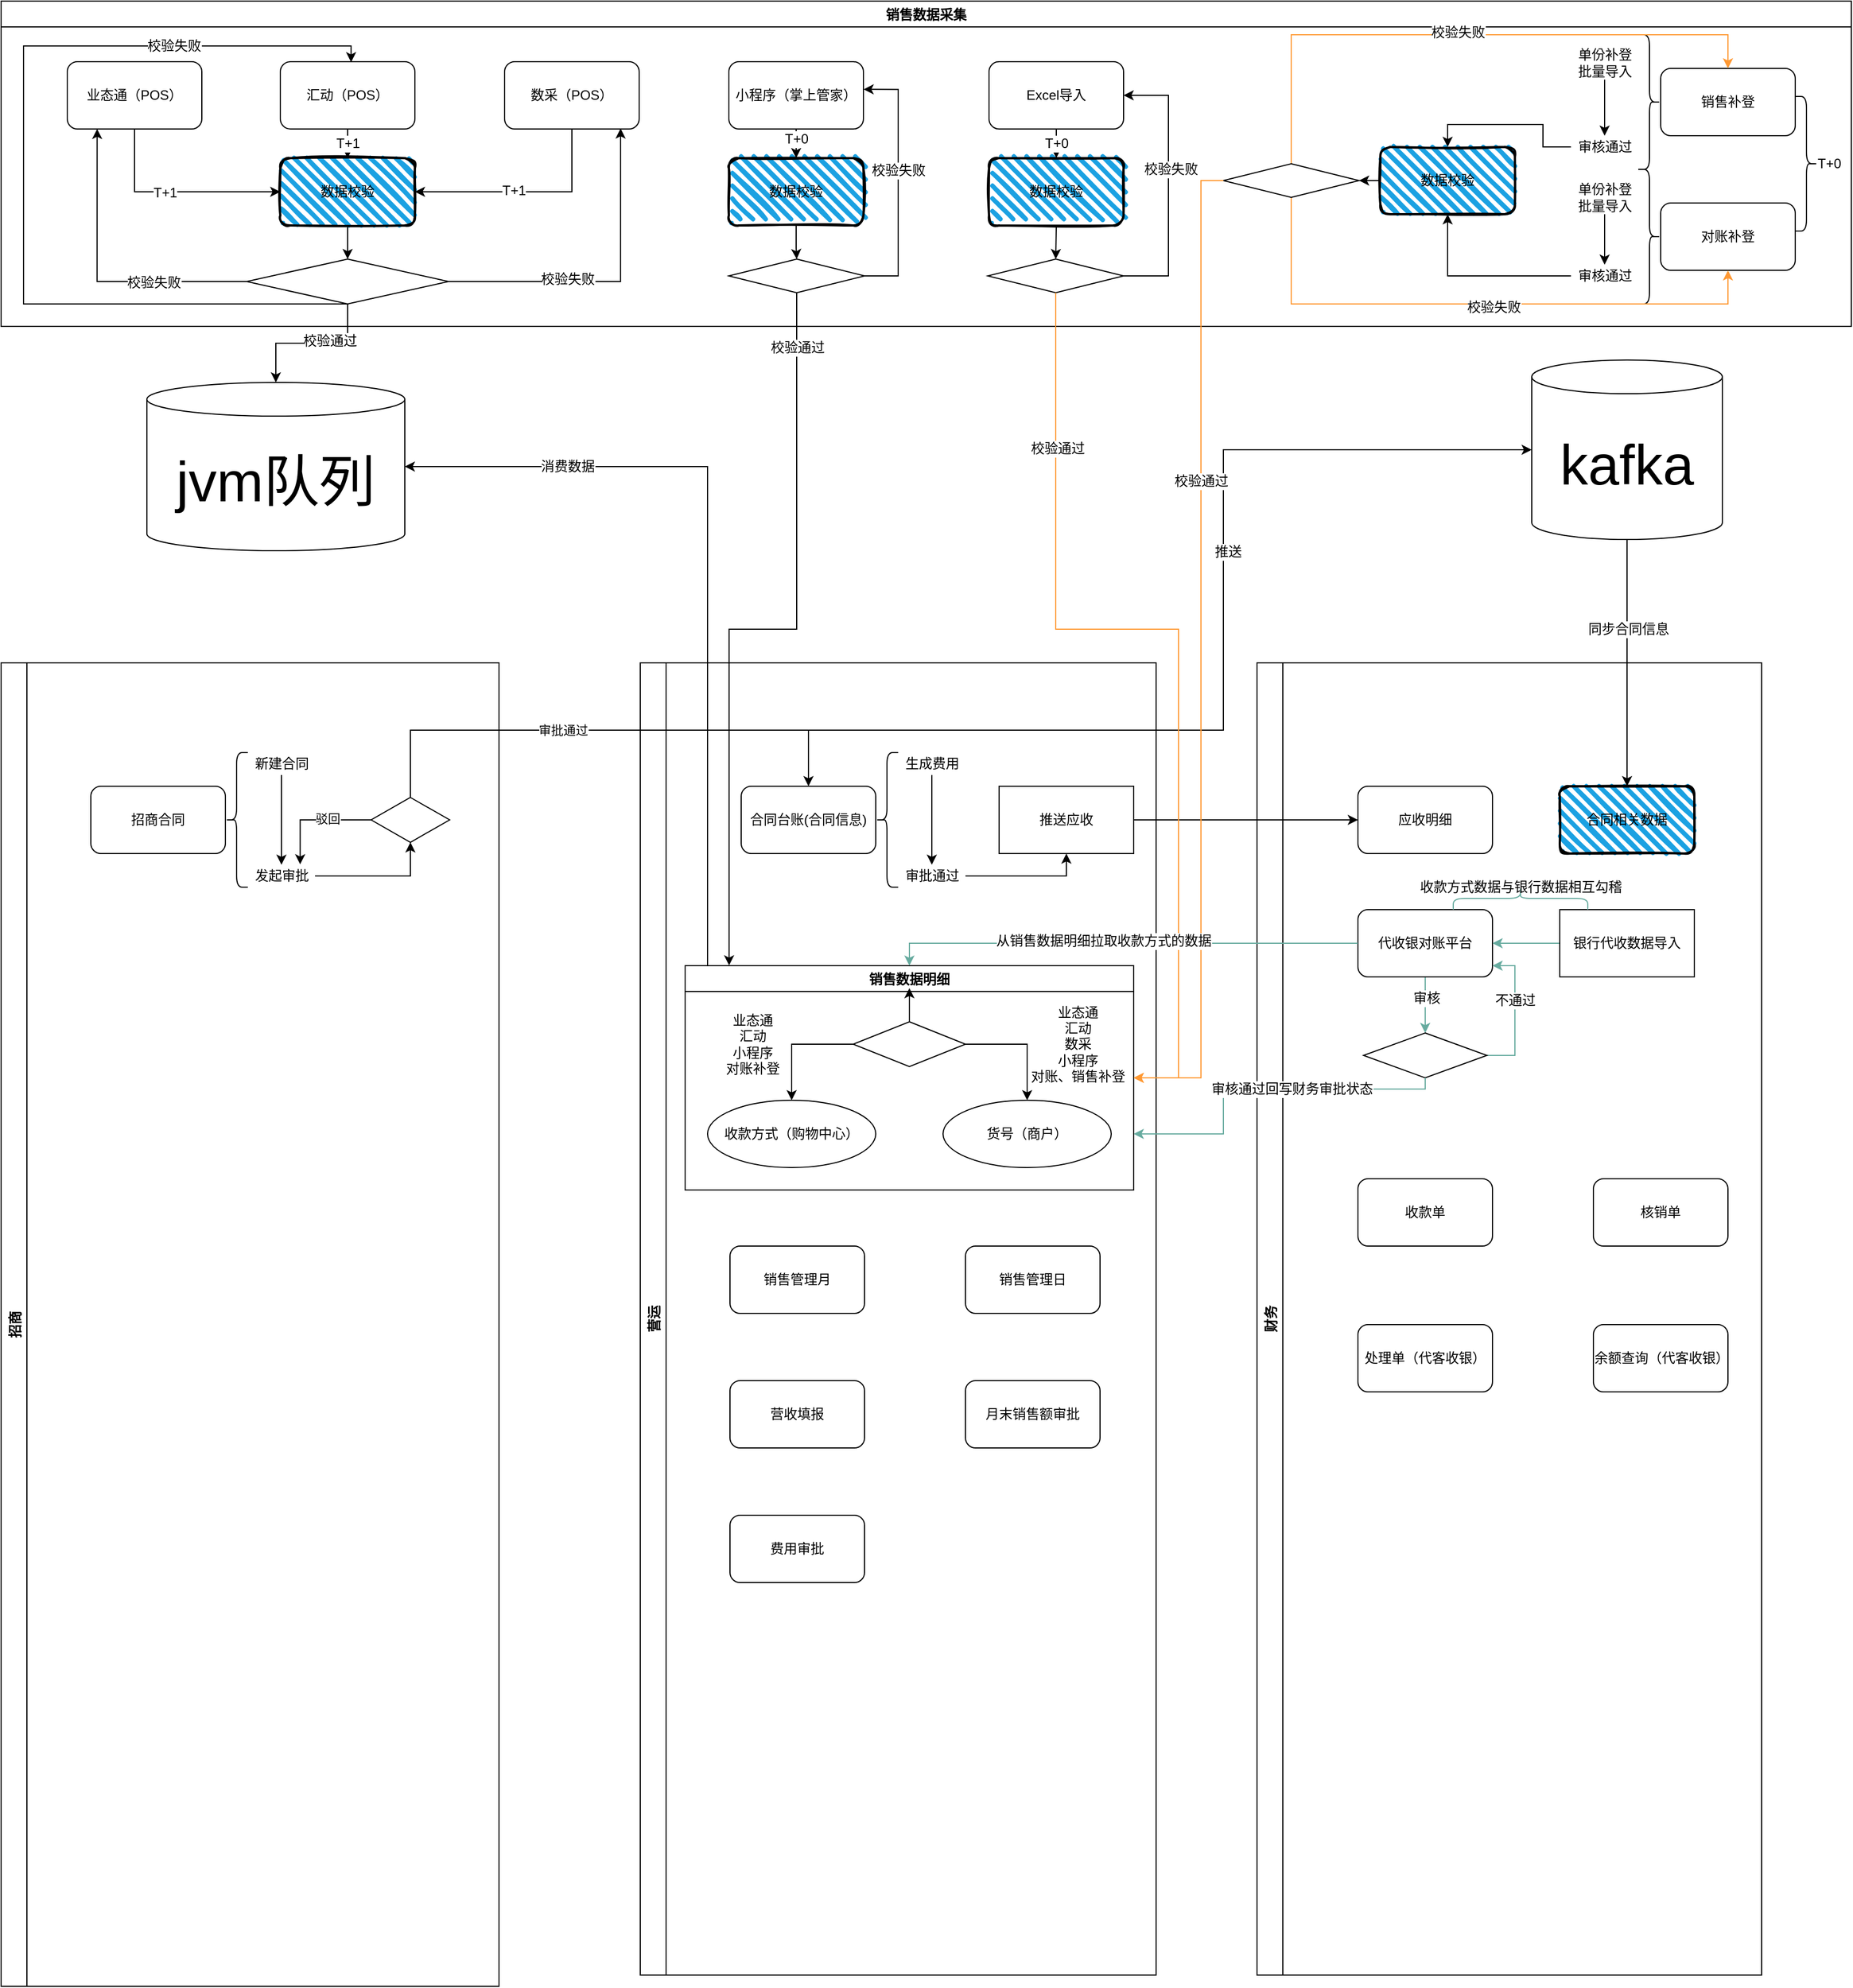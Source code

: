 <mxfile version="17.1.2" type="github">
  <diagram id="C5RBs43oDa-KdzZeNtuy" name="Page-1">
    <mxGraphModel dx="981" dy="2917" grid="1" gridSize="10" guides="1" tooltips="1" connect="1" arrows="1" fold="1" page="1" pageScale="1" pageWidth="827" pageHeight="1169" math="0" shadow="0">
      <root>
        <mxCell id="WIyWlLk6GJQsqaUBKTNV-0" />
        <mxCell id="WIyWlLk6GJQsqaUBKTNV-1" parent="WIyWlLk6GJQsqaUBKTNV-0" />
        <mxCell id="hI4Vrk3YfiVBAEvMPHJm-42" value="招商" style="swimlane;horizontal=0;" vertex="1" parent="WIyWlLk6GJQsqaUBKTNV-1">
          <mxGeometry y="-1170" width="444" height="1180" as="geometry">
            <mxRectangle x="100" y="320" width="30" height="50" as="alternateBounds" />
          </mxGeometry>
        </mxCell>
        <mxCell id="hI4Vrk3YfiVBAEvMPHJm-3" value="招商合同" style="rounded=1;whiteSpace=wrap;html=1;" vertex="1" parent="hI4Vrk3YfiVBAEvMPHJm-42">
          <mxGeometry x="80" y="110" width="120" height="60" as="geometry" />
        </mxCell>
        <mxCell id="hI4Vrk3YfiVBAEvMPHJm-11" value="新建合同" style="text;html=1;align=center;verticalAlign=middle;resizable=0;points=[];autosize=1;strokeColor=none;fillColor=none;" vertex="1" parent="hI4Vrk3YfiVBAEvMPHJm-42">
          <mxGeometry x="220" y="80" width="60" height="20" as="geometry" />
        </mxCell>
        <mxCell id="hI4Vrk3YfiVBAEvMPHJm-13" value="" style="edgeStyle=orthogonalEdgeStyle;rounded=0;orthogonalLoop=1;jettySize=auto;html=1;" edge="1" parent="hI4Vrk3YfiVBAEvMPHJm-42" source="hI4Vrk3YfiVBAEvMPHJm-11" target="hI4Vrk3YfiVBAEvMPHJm-12">
          <mxGeometry relative="1" as="geometry" />
        </mxCell>
        <mxCell id="hI4Vrk3YfiVBAEvMPHJm-10" value="" style="shape=curlyBracket;whiteSpace=wrap;html=1;rounded=1;" vertex="1" parent="hI4Vrk3YfiVBAEvMPHJm-42">
          <mxGeometry x="200" y="80" width="20" height="120" as="geometry" />
        </mxCell>
        <mxCell id="hI4Vrk3YfiVBAEvMPHJm-50" style="edgeStyle=orthogonalEdgeStyle;rounded=0;orthogonalLoop=1;jettySize=auto;html=1;entryX=0.5;entryY=1;entryDx=0;entryDy=0;" edge="1" parent="hI4Vrk3YfiVBAEvMPHJm-42" source="hI4Vrk3YfiVBAEvMPHJm-12" target="hI4Vrk3YfiVBAEvMPHJm-49">
          <mxGeometry relative="1" as="geometry" />
        </mxCell>
        <mxCell id="hI4Vrk3YfiVBAEvMPHJm-12" value="发起审批" style="text;html=1;align=center;verticalAlign=middle;resizable=0;points=[];autosize=1;strokeColor=none;fillColor=none;" vertex="1" parent="hI4Vrk3YfiVBAEvMPHJm-42">
          <mxGeometry x="220" y="180" width="60" height="20" as="geometry" />
        </mxCell>
        <mxCell id="hI4Vrk3YfiVBAEvMPHJm-54" style="edgeStyle=orthogonalEdgeStyle;rounded=0;orthogonalLoop=1;jettySize=auto;html=1;entryX=0.778;entryY=-0.017;entryDx=0;entryDy=0;entryPerimeter=0;" edge="1" parent="hI4Vrk3YfiVBAEvMPHJm-42" source="hI4Vrk3YfiVBAEvMPHJm-49" target="hI4Vrk3YfiVBAEvMPHJm-12">
          <mxGeometry relative="1" as="geometry" />
        </mxCell>
        <mxCell id="hI4Vrk3YfiVBAEvMPHJm-55" value="驳回" style="edgeLabel;html=1;align=center;verticalAlign=middle;resizable=0;points=[];" vertex="1" connectable="0" parent="hI4Vrk3YfiVBAEvMPHJm-54">
          <mxGeometry x="-0.238" y="-1" relative="1" as="geometry">
            <mxPoint as="offset" />
          </mxGeometry>
        </mxCell>
        <mxCell id="hI4Vrk3YfiVBAEvMPHJm-49" value="" style="rhombus;whiteSpace=wrap;html=1;" vertex="1" parent="hI4Vrk3YfiVBAEvMPHJm-42">
          <mxGeometry x="330" y="120" width="70" height="40" as="geometry" />
        </mxCell>
        <mxCell id="hI4Vrk3YfiVBAEvMPHJm-44" value="营运" style="swimlane;horizontal=0;startSize=23;" vertex="1" parent="WIyWlLk6GJQsqaUBKTNV-1">
          <mxGeometry x="570" y="-1170" width="460" height="1170" as="geometry">
            <mxRectangle x="100" y="320" width="30" height="50" as="alternateBounds" />
          </mxGeometry>
        </mxCell>
        <mxCell id="hI4Vrk3YfiVBAEvMPHJm-29" value="生成费用" style="text;html=1;align=center;verticalAlign=middle;resizable=0;points=[];autosize=1;strokeColor=none;fillColor=none;" vertex="1" parent="hI4Vrk3YfiVBAEvMPHJm-44">
          <mxGeometry x="230" y="80" width="60" height="20" as="geometry" />
        </mxCell>
        <mxCell id="hI4Vrk3YfiVBAEvMPHJm-30" value="审批通过" style="text;html=1;align=center;verticalAlign=middle;resizable=0;points=[];autosize=1;strokeColor=none;fillColor=none;" vertex="1" parent="hI4Vrk3YfiVBAEvMPHJm-44">
          <mxGeometry x="230" y="180" width="60" height="20" as="geometry" />
        </mxCell>
        <mxCell id="hI4Vrk3YfiVBAEvMPHJm-31" value="" style="edgeStyle=orthogonalEdgeStyle;rounded=0;orthogonalLoop=1;jettySize=auto;html=1;" edge="1" parent="hI4Vrk3YfiVBAEvMPHJm-44" source="hI4Vrk3YfiVBAEvMPHJm-29" target="hI4Vrk3YfiVBAEvMPHJm-30">
          <mxGeometry relative="1" as="geometry">
            <Array as="points">
              <mxPoint x="260" y="160" />
              <mxPoint x="260" y="160" />
            </Array>
          </mxGeometry>
        </mxCell>
        <mxCell id="hI4Vrk3YfiVBAEvMPHJm-58" value="" style="shape=curlyBracket;whiteSpace=wrap;html=1;rounded=1;" vertex="1" parent="hI4Vrk3YfiVBAEvMPHJm-44">
          <mxGeometry x="210" y="80" width="20" height="120" as="geometry" />
        </mxCell>
        <mxCell id="hI4Vrk3YfiVBAEvMPHJm-67" value="推送应收" style="whiteSpace=wrap;html=1;" vertex="1" parent="hI4Vrk3YfiVBAEvMPHJm-44">
          <mxGeometry x="320" y="110" width="120" height="60" as="geometry" />
        </mxCell>
        <mxCell id="hI4Vrk3YfiVBAEvMPHJm-68" value="" style="edgeStyle=orthogonalEdgeStyle;rounded=0;orthogonalLoop=1;jettySize=auto;html=1;" edge="1" parent="hI4Vrk3YfiVBAEvMPHJm-44" source="hI4Vrk3YfiVBAEvMPHJm-30" target="hI4Vrk3YfiVBAEvMPHJm-67">
          <mxGeometry relative="1" as="geometry" />
        </mxCell>
        <mxCell id="hI4Vrk3YfiVBAEvMPHJm-71" value="合同台账(合同信息)" style="rounded=1;whiteSpace=wrap;html=1;" vertex="1" parent="hI4Vrk3YfiVBAEvMPHJm-44">
          <mxGeometry x="90" y="110" width="120" height="60" as="geometry" />
        </mxCell>
        <mxCell id="hI4Vrk3YfiVBAEvMPHJm-78" value="" style="edgeStyle=segmentEdgeStyle;endArrow=classic;html=1;rounded=0;fontSize=50;" edge="1" parent="hI4Vrk3YfiVBAEvMPHJm-44" target="hI4Vrk3YfiVBAEvMPHJm-75">
          <mxGeometry width="50" height="50" relative="1" as="geometry">
            <mxPoint x="150" y="60" as="sourcePoint" />
            <mxPoint x="100" y="10" as="targetPoint" />
            <Array as="points">
              <mxPoint x="520" y="60" />
              <mxPoint x="520" y="-190" />
            </Array>
          </mxGeometry>
        </mxCell>
        <mxCell id="hI4Vrk3YfiVBAEvMPHJm-139" value="推送" style="edgeLabel;html=1;align=center;verticalAlign=middle;resizable=0;points=[];fontSize=12;" vertex="1" connectable="0" parent="hI4Vrk3YfiVBAEvMPHJm-78">
          <mxGeometry x="0.183" y="-4" relative="1" as="geometry">
            <mxPoint as="offset" />
          </mxGeometry>
        </mxCell>
        <mxCell id="hI4Vrk3YfiVBAEvMPHJm-140" value="销售数据明细" style="swimlane;fontSize=12;" vertex="1" parent="hI4Vrk3YfiVBAEvMPHJm-44">
          <mxGeometry x="40" y="270" width="400" height="200" as="geometry" />
        </mxCell>
        <mxCell id="hI4Vrk3YfiVBAEvMPHJm-142" value="收款方式（购物中心）" style="ellipse;whiteSpace=wrap;html=1;fontSize=12;" vertex="1" parent="hI4Vrk3YfiVBAEvMPHJm-140">
          <mxGeometry x="20" y="120" width="150" height="60" as="geometry" />
        </mxCell>
        <mxCell id="hI4Vrk3YfiVBAEvMPHJm-141" value="货号（商户）" style="ellipse;whiteSpace=wrap;html=1;fontSize=12;" vertex="1" parent="hI4Vrk3YfiVBAEvMPHJm-140">
          <mxGeometry x="230" y="120" width="150" height="60" as="geometry" />
        </mxCell>
        <mxCell id="hI4Vrk3YfiVBAEvMPHJm-146" style="edgeStyle=orthogonalEdgeStyle;rounded=0;orthogonalLoop=1;jettySize=auto;html=1;exitX=0;exitY=0.5;exitDx=0;exitDy=0;entryX=0.5;entryY=0;entryDx=0;entryDy=0;fontSize=12;" edge="1" parent="hI4Vrk3YfiVBAEvMPHJm-140" source="hI4Vrk3YfiVBAEvMPHJm-143" target="hI4Vrk3YfiVBAEvMPHJm-142">
          <mxGeometry relative="1" as="geometry">
            <Array as="points">
              <mxPoint x="95" y="70" />
            </Array>
          </mxGeometry>
        </mxCell>
        <mxCell id="hI4Vrk3YfiVBAEvMPHJm-147" value="业态通&lt;br&gt;汇动&lt;br&gt;小程序&lt;br&gt;对账补登" style="edgeLabel;html=1;align=center;verticalAlign=middle;resizable=0;points=[];fontSize=12;" vertex="1" connectable="0" parent="hI4Vrk3YfiVBAEvMPHJm-146">
          <mxGeometry x="-0.383" relative="1" as="geometry">
            <mxPoint x="-58" as="offset" />
          </mxGeometry>
        </mxCell>
        <mxCell id="hI4Vrk3YfiVBAEvMPHJm-148" style="edgeStyle=orthogonalEdgeStyle;rounded=0;orthogonalLoop=1;jettySize=auto;html=1;exitX=1;exitY=0.5;exitDx=0;exitDy=0;entryX=0.5;entryY=0;entryDx=0;entryDy=0;fontSize=12;" edge="1" parent="hI4Vrk3YfiVBAEvMPHJm-140" source="hI4Vrk3YfiVBAEvMPHJm-143" target="hI4Vrk3YfiVBAEvMPHJm-141">
          <mxGeometry relative="1" as="geometry" />
        </mxCell>
        <mxCell id="hI4Vrk3YfiVBAEvMPHJm-149" value="业态通&lt;br&gt;汇动&lt;br&gt;数采&lt;br&gt;小程序&lt;br&gt;对账、销售补登" style="edgeLabel;html=1;align=center;verticalAlign=middle;resizable=0;points=[];fontSize=12;" vertex="1" connectable="0" parent="hI4Vrk3YfiVBAEvMPHJm-148">
          <mxGeometry x="-0.2" y="1" relative="1" as="geometry">
            <mxPoint x="58" y="1" as="offset" />
          </mxGeometry>
        </mxCell>
        <mxCell id="hI4Vrk3YfiVBAEvMPHJm-143" value="" style="rhombus;whiteSpace=wrap;html=1;fontSize=12;" vertex="1" parent="hI4Vrk3YfiVBAEvMPHJm-140">
          <mxGeometry x="150" y="50" width="100" height="40" as="geometry" />
        </mxCell>
        <mxCell id="hI4Vrk3YfiVBAEvMPHJm-243" value="销售管理日" style="rounded=1;whiteSpace=wrap;html=1;fontSize=12;fontColor=#000000;" vertex="1" parent="hI4Vrk3YfiVBAEvMPHJm-44">
          <mxGeometry x="290" y="520" width="120" height="60" as="geometry" />
        </mxCell>
        <mxCell id="hI4Vrk3YfiVBAEvMPHJm-244" value="销售管理月" style="rounded=1;whiteSpace=wrap;html=1;fontSize=12;fontColor=#000000;" vertex="1" parent="hI4Vrk3YfiVBAEvMPHJm-44">
          <mxGeometry x="80" y="520" width="120" height="60" as="geometry" />
        </mxCell>
        <mxCell id="hI4Vrk3YfiVBAEvMPHJm-245" value="月末销售额审批" style="rounded=1;whiteSpace=wrap;html=1;fontSize=12;fontColor=#000000;" vertex="1" parent="hI4Vrk3YfiVBAEvMPHJm-44">
          <mxGeometry x="290" y="640" width="120" height="60" as="geometry" />
        </mxCell>
        <mxCell id="hI4Vrk3YfiVBAEvMPHJm-247" value="费用审批" style="rounded=1;whiteSpace=wrap;html=1;fontSize=12;fontColor=#000000;" vertex="1" parent="hI4Vrk3YfiVBAEvMPHJm-44">
          <mxGeometry x="80" y="760" width="120" height="60" as="geometry" />
        </mxCell>
        <mxCell id="hI4Vrk3YfiVBAEvMPHJm-248" value="营收填报" style="rounded=1;whiteSpace=wrap;html=1;fontSize=12;fontColor=#000000;" vertex="1" parent="hI4Vrk3YfiVBAEvMPHJm-44">
          <mxGeometry x="80" y="640" width="120" height="60" as="geometry" />
        </mxCell>
        <mxCell id="hI4Vrk3YfiVBAEvMPHJm-45" value="财务" style="swimlane;horizontal=0;startSize=23;" vertex="1" parent="WIyWlLk6GJQsqaUBKTNV-1">
          <mxGeometry x="1120" y="-1170" width="450" height="1170" as="geometry">
            <mxRectangle x="100" y="320" width="30" height="50" as="alternateBounds" />
          </mxGeometry>
        </mxCell>
        <mxCell id="hI4Vrk3YfiVBAEvMPHJm-32" value="应收明细" style="rounded=1;whiteSpace=wrap;html=1;" vertex="1" parent="hI4Vrk3YfiVBAEvMPHJm-45">
          <mxGeometry x="90" y="110" width="120" height="60" as="geometry" />
        </mxCell>
        <mxCell id="hI4Vrk3YfiVBAEvMPHJm-72" value="合同相关数据" style="rounded=1;whiteSpace=wrap;html=1;strokeWidth=2;fillWeight=4;hachureGap=8;hachureAngle=45;fillColor=#1ba1e2;sketch=1;" vertex="1" parent="hI4Vrk3YfiVBAEvMPHJm-45">
          <mxGeometry x="270" y="110" width="120" height="60" as="geometry" />
        </mxCell>
        <mxCell id="hI4Vrk3YfiVBAEvMPHJm-263" style="edgeStyle=orthogonalEdgeStyle;rounded=0;orthogonalLoop=1;jettySize=auto;html=1;entryX=0.5;entryY=0;entryDx=0;entryDy=0;labelBackgroundColor=#FFFF66;fontSize=12;fontColor=#000000;strokeColor=#67AB9F;" edge="1" parent="hI4Vrk3YfiVBAEvMPHJm-45" source="hI4Vrk3YfiVBAEvMPHJm-246" target="hI4Vrk3YfiVBAEvMPHJm-262">
          <mxGeometry relative="1" as="geometry" />
        </mxCell>
        <mxCell id="hI4Vrk3YfiVBAEvMPHJm-264" value="审核" style="edgeLabel;html=1;align=center;verticalAlign=middle;resizable=0;points=[];fontSize=12;fontColor=#000000;" vertex="1" connectable="0" parent="hI4Vrk3YfiVBAEvMPHJm-263">
          <mxGeometry x="-0.264" y="1" relative="1" as="geometry">
            <mxPoint as="offset" />
          </mxGeometry>
        </mxCell>
        <mxCell id="hI4Vrk3YfiVBAEvMPHJm-246" value="代收银对账平台" style="rounded=1;whiteSpace=wrap;html=1;fontSize=12;fontColor=#000000;" vertex="1" parent="hI4Vrk3YfiVBAEvMPHJm-45">
          <mxGeometry x="90" y="220" width="120" height="60" as="geometry" />
        </mxCell>
        <mxCell id="hI4Vrk3YfiVBAEvMPHJm-254" style="edgeStyle=orthogonalEdgeStyle;rounded=0;orthogonalLoop=1;jettySize=auto;html=1;entryX=1;entryY=0.5;entryDx=0;entryDy=0;labelBackgroundColor=#FFFF66;fontSize=12;fontColor=#000000;strokeColor=#67AB9F;" edge="1" parent="hI4Vrk3YfiVBAEvMPHJm-45" source="hI4Vrk3YfiVBAEvMPHJm-253" target="hI4Vrk3YfiVBAEvMPHJm-246">
          <mxGeometry relative="1" as="geometry" />
        </mxCell>
        <mxCell id="hI4Vrk3YfiVBAEvMPHJm-253" value="银行代收数据导入" style="rounded=0;whiteSpace=wrap;html=1;fontSize=12;fontColor=#000000;" vertex="1" parent="hI4Vrk3YfiVBAEvMPHJm-45">
          <mxGeometry x="270" y="220" width="120" height="60" as="geometry" />
        </mxCell>
        <mxCell id="hI4Vrk3YfiVBAEvMPHJm-258" value="" style="shape=curlyBracket;whiteSpace=wrap;html=1;rounded=1;flipH=1;fontSize=12;fontColor=#000000;rotation=-90;strokeColor=#67AB9F;" vertex="1" parent="hI4Vrk3YfiVBAEvMPHJm-45">
          <mxGeometry x="225" y="150" width="20" height="120" as="geometry" />
        </mxCell>
        <mxCell id="hI4Vrk3YfiVBAEvMPHJm-261" value="收款方式数据与银行数据相互勾稽" style="text;html=1;align=center;verticalAlign=middle;resizable=0;points=[];autosize=1;strokeColor=none;fillColor=none;fontSize=12;fontColor=#000000;" vertex="1" parent="hI4Vrk3YfiVBAEvMPHJm-45">
          <mxGeometry x="135" y="190" width="200" height="20" as="geometry" />
        </mxCell>
        <mxCell id="hI4Vrk3YfiVBAEvMPHJm-266" style="edgeStyle=orthogonalEdgeStyle;rounded=0;orthogonalLoop=1;jettySize=auto;html=1;entryX=1;entryY=0.833;entryDx=0;entryDy=0;entryPerimeter=0;labelBackgroundColor=#FFFF66;fontSize=12;fontColor=#000000;strokeColor=#67AB9F;" edge="1" parent="hI4Vrk3YfiVBAEvMPHJm-45" source="hI4Vrk3YfiVBAEvMPHJm-262" target="hI4Vrk3YfiVBAEvMPHJm-246">
          <mxGeometry relative="1" as="geometry">
            <Array as="points">
              <mxPoint x="230" y="350" />
              <mxPoint x="230" y="270" />
            </Array>
          </mxGeometry>
        </mxCell>
        <mxCell id="hI4Vrk3YfiVBAEvMPHJm-267" value="不通过" style="edgeLabel;html=1;align=center;verticalAlign=middle;resizable=0;points=[];fontSize=12;fontColor=#000000;" vertex="1" connectable="0" parent="hI4Vrk3YfiVBAEvMPHJm-266">
          <mxGeometry x="0.181" relative="1" as="geometry">
            <mxPoint as="offset" />
          </mxGeometry>
        </mxCell>
        <mxCell id="hI4Vrk3YfiVBAEvMPHJm-262" value="" style="rhombus;whiteSpace=wrap;html=1;fontSize=12;fontColor=#000000;strokeColor=#000000;" vertex="1" parent="hI4Vrk3YfiVBAEvMPHJm-45">
          <mxGeometry x="95" y="330" width="110" height="40" as="geometry" />
        </mxCell>
        <mxCell id="hI4Vrk3YfiVBAEvMPHJm-275" value="收款单" style="rounded=1;whiteSpace=wrap;html=1;fontSize=12;fontColor=#000000;strokeColor=#000000;" vertex="1" parent="hI4Vrk3YfiVBAEvMPHJm-45">
          <mxGeometry x="90" y="460" width="120" height="60" as="geometry" />
        </mxCell>
        <mxCell id="hI4Vrk3YfiVBAEvMPHJm-276" value="核销单" style="rounded=1;whiteSpace=wrap;html=1;fontSize=12;fontColor=#000000;strokeColor=#000000;" vertex="1" parent="hI4Vrk3YfiVBAEvMPHJm-45">
          <mxGeometry x="300" y="460" width="120" height="60" as="geometry" />
        </mxCell>
        <mxCell id="hI4Vrk3YfiVBAEvMPHJm-277" value="处理单（代客收银）" style="rounded=1;whiteSpace=wrap;html=1;fontSize=12;fontColor=#000000;strokeColor=#000000;" vertex="1" parent="hI4Vrk3YfiVBAEvMPHJm-45">
          <mxGeometry x="90" y="590" width="120" height="60" as="geometry" />
        </mxCell>
        <mxCell id="hI4Vrk3YfiVBAEvMPHJm-278" value="余额查询（代客收银）" style="rounded=1;whiteSpace=wrap;html=1;fontSize=12;fontColor=#000000;strokeColor=#000000;" vertex="1" parent="hI4Vrk3YfiVBAEvMPHJm-45">
          <mxGeometry x="300" y="590" width="120" height="60" as="geometry" />
        </mxCell>
        <mxCell id="hI4Vrk3YfiVBAEvMPHJm-51" style="edgeStyle=orthogonalEdgeStyle;rounded=0;orthogonalLoop=1;jettySize=auto;html=1;" edge="1" parent="WIyWlLk6GJQsqaUBKTNV-1" source="hI4Vrk3YfiVBAEvMPHJm-49">
          <mxGeometry relative="1" as="geometry">
            <mxPoint x="720" y="-1060" as="targetPoint" />
            <Array as="points">
              <mxPoint x="409" y="-1110" />
              <mxPoint x="720" y="-1110" />
              <mxPoint x="720" y="-1060" />
            </Array>
          </mxGeometry>
        </mxCell>
        <mxCell id="hI4Vrk3YfiVBAEvMPHJm-52" value="审批通过" style="edgeLabel;html=1;align=center;verticalAlign=middle;resizable=0;points=[];" vertex="1" connectable="0" parent="hI4Vrk3YfiVBAEvMPHJm-51">
          <mxGeometry x="-0.417" relative="1" as="geometry">
            <mxPoint x="60" as="offset" />
          </mxGeometry>
        </mxCell>
        <mxCell id="hI4Vrk3YfiVBAEvMPHJm-69" style="edgeStyle=orthogonalEdgeStyle;rounded=0;orthogonalLoop=1;jettySize=auto;html=1;entryX=0;entryY=0.5;entryDx=0;entryDy=0;" edge="1" parent="WIyWlLk6GJQsqaUBKTNV-1" source="hI4Vrk3YfiVBAEvMPHJm-67" target="hI4Vrk3YfiVBAEvMPHJm-32">
          <mxGeometry relative="1" as="geometry" />
        </mxCell>
        <mxCell id="hI4Vrk3YfiVBAEvMPHJm-79" style="edgeStyle=orthogonalEdgeStyle;rounded=0;orthogonalLoop=1;jettySize=auto;html=1;fontSize=50;" edge="1" parent="WIyWlLk6GJQsqaUBKTNV-1" source="hI4Vrk3YfiVBAEvMPHJm-75" target="hI4Vrk3YfiVBAEvMPHJm-72">
          <mxGeometry relative="1" as="geometry" />
        </mxCell>
        <mxCell id="hI4Vrk3YfiVBAEvMPHJm-80" value="同步合同信息" style="edgeLabel;html=1;align=center;verticalAlign=middle;resizable=0;points=[];fontSize=12;" vertex="1" connectable="0" parent="hI4Vrk3YfiVBAEvMPHJm-79">
          <mxGeometry x="-0.275" y="2" relative="1" as="geometry">
            <mxPoint x="-1" as="offset" />
          </mxGeometry>
        </mxCell>
        <mxCell id="hI4Vrk3YfiVBAEvMPHJm-75" value="kafka" style="shape=cylinder3;whiteSpace=wrap;html=1;boundedLbl=1;backgroundOutline=1;size=15;fontSize=50;" vertex="1" parent="WIyWlLk6GJQsqaUBKTNV-1">
          <mxGeometry x="1365" y="-1440" width="170" height="160" as="geometry" />
        </mxCell>
        <mxCell id="hI4Vrk3YfiVBAEvMPHJm-81" value="销售数据采集" style="swimlane;fontSize=12;" vertex="1" parent="WIyWlLk6GJQsqaUBKTNV-1">
          <mxGeometry y="-1760" width="1650" height="290" as="geometry" />
        </mxCell>
        <mxCell id="hI4Vrk3YfiVBAEvMPHJm-91" style="edgeStyle=orthogonalEdgeStyle;rounded=0;orthogonalLoop=1;jettySize=auto;html=1;fontSize=12;entryX=0;entryY=0.5;entryDx=0;entryDy=0;" edge="1" parent="hI4Vrk3YfiVBAEvMPHJm-81" source="hI4Vrk3YfiVBAEvMPHJm-85" target="hI4Vrk3YfiVBAEvMPHJm-101">
          <mxGeometry relative="1" as="geometry">
            <mxPoint x="230" y="176" as="targetPoint" />
            <Array as="points">
              <mxPoint x="119" y="170" />
            </Array>
          </mxGeometry>
        </mxCell>
        <mxCell id="hI4Vrk3YfiVBAEvMPHJm-123" value="T+1" style="edgeLabel;html=1;align=center;verticalAlign=middle;resizable=0;points=[];fontSize=12;" vertex="1" connectable="0" parent="hI4Vrk3YfiVBAEvMPHJm-91">
          <mxGeometry x="-0.109" y="-1" relative="1" as="geometry">
            <mxPoint as="offset" />
          </mxGeometry>
        </mxCell>
        <mxCell id="hI4Vrk3YfiVBAEvMPHJm-85" value="业态通（POS）" style="rounded=1;whiteSpace=wrap;html=1;fontSize=12;" vertex="1" parent="hI4Vrk3YfiVBAEvMPHJm-81">
          <mxGeometry x="59" y="54" width="120" height="60" as="geometry" />
        </mxCell>
        <mxCell id="hI4Vrk3YfiVBAEvMPHJm-92" value="T+1" style="edgeStyle=orthogonalEdgeStyle;rounded=0;orthogonalLoop=1;jettySize=auto;html=1;entryX=0.5;entryY=0;entryDx=0;entryDy=0;fontSize=12;" edge="1" parent="hI4Vrk3YfiVBAEvMPHJm-81" source="hI4Vrk3YfiVBAEvMPHJm-86" target="hI4Vrk3YfiVBAEvMPHJm-101">
          <mxGeometry relative="1" as="geometry">
            <mxPoint x="309" y="160" as="targetPoint" />
          </mxGeometry>
        </mxCell>
        <mxCell id="hI4Vrk3YfiVBAEvMPHJm-86" value="汇动（POS）" style="rounded=1;whiteSpace=wrap;html=1;fontSize=12;" vertex="1" parent="hI4Vrk3YfiVBAEvMPHJm-81">
          <mxGeometry x="249" y="54" width="120" height="60" as="geometry" />
        </mxCell>
        <mxCell id="hI4Vrk3YfiVBAEvMPHJm-93" style="edgeStyle=orthogonalEdgeStyle;rounded=0;orthogonalLoop=1;jettySize=auto;html=1;fontSize=12;entryX=1;entryY=0.5;entryDx=0;entryDy=0;" edge="1" parent="hI4Vrk3YfiVBAEvMPHJm-81" source="hI4Vrk3YfiVBAEvMPHJm-87" target="hI4Vrk3YfiVBAEvMPHJm-101">
          <mxGeometry relative="1" as="geometry">
            <mxPoint x="400" y="176" as="targetPoint" />
            <Array as="points">
              <mxPoint x="509" y="170" />
            </Array>
          </mxGeometry>
        </mxCell>
        <mxCell id="hI4Vrk3YfiVBAEvMPHJm-124" value="T+1" style="edgeLabel;html=1;align=center;verticalAlign=middle;resizable=0;points=[];fontSize=12;" vertex="1" connectable="0" parent="hI4Vrk3YfiVBAEvMPHJm-93">
          <mxGeometry x="0.1" y="-1" relative="1" as="geometry">
            <mxPoint as="offset" />
          </mxGeometry>
        </mxCell>
        <mxCell id="hI4Vrk3YfiVBAEvMPHJm-87" value="数采（POS）" style="rounded=1;whiteSpace=wrap;html=1;fontSize=12;" vertex="1" parent="hI4Vrk3YfiVBAEvMPHJm-81">
          <mxGeometry x="449" y="54" width="120" height="60" as="geometry" />
        </mxCell>
        <mxCell id="hI4Vrk3YfiVBAEvMPHJm-126" style="edgeStyle=orthogonalEdgeStyle;rounded=0;orthogonalLoop=1;jettySize=auto;html=1;entryX=0.5;entryY=0;entryDx=0;entryDy=0;fontSize=12;" edge="1" parent="hI4Vrk3YfiVBAEvMPHJm-81" source="hI4Vrk3YfiVBAEvMPHJm-88" target="hI4Vrk3YfiVBAEvMPHJm-125">
          <mxGeometry relative="1" as="geometry" />
        </mxCell>
        <mxCell id="hI4Vrk3YfiVBAEvMPHJm-129" value="T+0" style="edgeLabel;html=1;align=center;verticalAlign=middle;resizable=0;points=[];fontSize=12;" vertex="1" connectable="0" parent="hI4Vrk3YfiVBAEvMPHJm-126">
          <mxGeometry x="0.359" relative="1" as="geometry">
            <mxPoint as="offset" />
          </mxGeometry>
        </mxCell>
        <mxCell id="hI4Vrk3YfiVBAEvMPHJm-88" value="小程序（掌上管家）" style="rounded=1;whiteSpace=wrap;html=1;fontSize=12;" vertex="1" parent="hI4Vrk3YfiVBAEvMPHJm-81">
          <mxGeometry x="649" y="54" width="120" height="60" as="geometry" />
        </mxCell>
        <mxCell id="hI4Vrk3YfiVBAEvMPHJm-103" value="" style="edgeStyle=orthogonalEdgeStyle;rounded=0;orthogonalLoop=1;jettySize=auto;html=1;fontSize=12;" edge="1" parent="hI4Vrk3YfiVBAEvMPHJm-81" source="hI4Vrk3YfiVBAEvMPHJm-101" target="hI4Vrk3YfiVBAEvMPHJm-102">
          <mxGeometry relative="1" as="geometry" />
        </mxCell>
        <mxCell id="hI4Vrk3YfiVBAEvMPHJm-101" value="数据校验" style="rounded=1;whiteSpace=wrap;html=1;strokeWidth=2;fillWeight=4;hachureGap=8;hachureAngle=45;fillColor=#1ba1e2;sketch=1;fontSize=12;" vertex="1" parent="hI4Vrk3YfiVBAEvMPHJm-81">
          <mxGeometry x="249" y="140" width="120" height="60" as="geometry" />
        </mxCell>
        <mxCell id="hI4Vrk3YfiVBAEvMPHJm-109" style="edgeStyle=orthogonalEdgeStyle;rounded=0;orthogonalLoop=1;jettySize=auto;html=1;exitX=0;exitY=0.5;exitDx=0;exitDy=0;entryX=0.222;entryY=0.999;entryDx=0;entryDy=0;entryPerimeter=0;fontSize=50;" edge="1" parent="hI4Vrk3YfiVBAEvMPHJm-81" source="hI4Vrk3YfiVBAEvMPHJm-102" target="hI4Vrk3YfiVBAEvMPHJm-85">
          <mxGeometry relative="1" as="geometry" />
        </mxCell>
        <mxCell id="hI4Vrk3YfiVBAEvMPHJm-110" value="校验失败" style="edgeLabel;html=1;align=center;verticalAlign=middle;resizable=0;points=[];fontSize=12;" vertex="1" connectable="0" parent="hI4Vrk3YfiVBAEvMPHJm-109">
          <mxGeometry x="-0.379" y="1" relative="1" as="geometry">
            <mxPoint as="offset" />
          </mxGeometry>
        </mxCell>
        <mxCell id="hI4Vrk3YfiVBAEvMPHJm-111" style="edgeStyle=orthogonalEdgeStyle;rounded=0;orthogonalLoop=1;jettySize=auto;html=1;exitX=1;exitY=0.5;exitDx=0;exitDy=0;entryX=0.862;entryY=0.992;entryDx=0;entryDy=0;entryPerimeter=0;fontSize=12;" edge="1" parent="hI4Vrk3YfiVBAEvMPHJm-81" source="hI4Vrk3YfiVBAEvMPHJm-102" target="hI4Vrk3YfiVBAEvMPHJm-87">
          <mxGeometry relative="1" as="geometry" />
        </mxCell>
        <mxCell id="hI4Vrk3YfiVBAEvMPHJm-112" value="校验失败" style="edgeLabel;html=1;align=center;verticalAlign=middle;resizable=0;points=[];fontSize=12;" vertex="1" connectable="0" parent="hI4Vrk3YfiVBAEvMPHJm-111">
          <mxGeometry x="-0.267" y="2" relative="1" as="geometry">
            <mxPoint as="offset" />
          </mxGeometry>
        </mxCell>
        <mxCell id="hI4Vrk3YfiVBAEvMPHJm-102" value="" style="rhombus;whiteSpace=wrap;html=1;fontSize=12;" vertex="1" parent="hI4Vrk3YfiVBAEvMPHJm-81">
          <mxGeometry x="219" y="230" width="180" height="40" as="geometry" />
        </mxCell>
        <mxCell id="hI4Vrk3YfiVBAEvMPHJm-115" style="edgeStyle=orthogonalEdgeStyle;rounded=0;orthogonalLoop=1;jettySize=auto;html=1;fontSize=12;entryX=0.526;entryY=0.009;entryDx=0;entryDy=0;entryPerimeter=0;" edge="1" parent="hI4Vrk3YfiVBAEvMPHJm-81" target="hI4Vrk3YfiVBAEvMPHJm-86">
          <mxGeometry relative="1" as="geometry">
            <mxPoint x="320" y="40" as="targetPoint" />
            <mxPoint x="310" y="270" as="sourcePoint" />
            <Array as="points">
              <mxPoint x="303" y="270" />
              <mxPoint x="20" y="270" />
              <mxPoint x="20" y="40" />
              <mxPoint x="312" y="40" />
            </Array>
          </mxGeometry>
        </mxCell>
        <mxCell id="hI4Vrk3YfiVBAEvMPHJm-117" value="校验失败" style="edgeLabel;html=1;align=center;verticalAlign=middle;resizable=0;points=[];fontSize=12;" vertex="1" connectable="0" parent="hI4Vrk3YfiVBAEvMPHJm-115">
          <mxGeometry x="0.582" relative="1" as="geometry">
            <mxPoint as="offset" />
          </mxGeometry>
        </mxCell>
        <mxCell id="hI4Vrk3YfiVBAEvMPHJm-132" style="edgeStyle=orthogonalEdgeStyle;rounded=0;orthogonalLoop=1;jettySize=auto;html=1;entryX=0.5;entryY=0;entryDx=0;entryDy=0;fontSize=12;" edge="1" parent="hI4Vrk3YfiVBAEvMPHJm-81" source="hI4Vrk3YfiVBAEvMPHJm-125" target="hI4Vrk3YfiVBAEvMPHJm-130">
          <mxGeometry relative="1" as="geometry" />
        </mxCell>
        <mxCell id="hI4Vrk3YfiVBAEvMPHJm-125" value="数据校验" style="rounded=1;whiteSpace=wrap;html=1;strokeWidth=2;fillWeight=4;hachureGap=8;hachureAngle=45;fillColor=#1ba1e2;sketch=1;fontSize=12;" vertex="1" parent="hI4Vrk3YfiVBAEvMPHJm-81">
          <mxGeometry x="649" y="140" width="120" height="60" as="geometry" />
        </mxCell>
        <mxCell id="hI4Vrk3YfiVBAEvMPHJm-133" style="edgeStyle=orthogonalEdgeStyle;rounded=0;orthogonalLoop=1;jettySize=auto;html=1;exitX=1;exitY=0.5;exitDx=0;exitDy=0;entryX=1.001;entryY=0.411;entryDx=0;entryDy=0;entryPerimeter=0;fontSize=12;" edge="1" parent="hI4Vrk3YfiVBAEvMPHJm-81" source="hI4Vrk3YfiVBAEvMPHJm-130" target="hI4Vrk3YfiVBAEvMPHJm-88">
          <mxGeometry relative="1" as="geometry">
            <Array as="points">
              <mxPoint x="800" y="245" />
              <mxPoint x="800" y="79" />
            </Array>
          </mxGeometry>
        </mxCell>
        <mxCell id="hI4Vrk3YfiVBAEvMPHJm-134" value="校验失败" style="edgeLabel;html=1;align=center;verticalAlign=middle;resizable=0;points=[];fontSize=12;" vertex="1" connectable="0" parent="hI4Vrk3YfiVBAEvMPHJm-133">
          <mxGeometry x="0.098" relative="1" as="geometry">
            <mxPoint as="offset" />
          </mxGeometry>
        </mxCell>
        <mxCell id="hI4Vrk3YfiVBAEvMPHJm-130" value="" style="rhombus;whiteSpace=wrap;html=1;fontSize=12;" vertex="1" parent="hI4Vrk3YfiVBAEvMPHJm-81">
          <mxGeometry x="649" y="230" width="121" height="30" as="geometry" />
        </mxCell>
        <mxCell id="hI4Vrk3YfiVBAEvMPHJm-156" value="T+0" style="edgeStyle=orthogonalEdgeStyle;rounded=0;orthogonalLoop=1;jettySize=auto;html=1;entryX=0.5;entryY=0;entryDx=0;entryDy=0;fontSize=12;" edge="1" parent="hI4Vrk3YfiVBAEvMPHJm-81" source="hI4Vrk3YfiVBAEvMPHJm-150" target="hI4Vrk3YfiVBAEvMPHJm-153">
          <mxGeometry relative="1" as="geometry" />
        </mxCell>
        <mxCell id="hI4Vrk3YfiVBAEvMPHJm-150" value="Excel导入" style="rounded=1;whiteSpace=wrap;html=1;fontSize=12;" vertex="1" parent="hI4Vrk3YfiVBAEvMPHJm-81">
          <mxGeometry x="881" y="54" width="120" height="60" as="geometry" />
        </mxCell>
        <mxCell id="hI4Vrk3YfiVBAEvMPHJm-151" value="销售补登" style="rounded=1;whiteSpace=wrap;html=1;fontSize=12;" vertex="1" parent="hI4Vrk3YfiVBAEvMPHJm-81">
          <mxGeometry x="1480" y="60" width="120" height="60" as="geometry" />
        </mxCell>
        <mxCell id="hI4Vrk3YfiVBAEvMPHJm-152" value="对账补登" style="rounded=1;whiteSpace=wrap;html=1;fontSize=12;" vertex="1" parent="hI4Vrk3YfiVBAEvMPHJm-81">
          <mxGeometry x="1480" y="180" width="120" height="60" as="geometry" />
        </mxCell>
        <mxCell id="hI4Vrk3YfiVBAEvMPHJm-160" style="edgeStyle=orthogonalEdgeStyle;rounded=0;orthogonalLoop=1;jettySize=auto;html=1;exitX=0.5;exitY=1;exitDx=0;exitDy=0;entryX=0.5;entryY=0;entryDx=0;entryDy=0;fontSize=12;" edge="1" parent="hI4Vrk3YfiVBAEvMPHJm-81" source="hI4Vrk3YfiVBAEvMPHJm-153" target="hI4Vrk3YfiVBAEvMPHJm-157">
          <mxGeometry relative="1" as="geometry" />
        </mxCell>
        <mxCell id="hI4Vrk3YfiVBAEvMPHJm-153" value="数据校验" style="rounded=1;whiteSpace=wrap;html=1;strokeWidth=2;fillWeight=4;hachureGap=8;hachureAngle=45;fillColor=#1ba1e2;sketch=1;fontSize=12;" vertex="1" parent="hI4Vrk3YfiVBAEvMPHJm-81">
          <mxGeometry x="881" y="140" width="120" height="60" as="geometry" />
        </mxCell>
        <mxCell id="hI4Vrk3YfiVBAEvMPHJm-163" style="edgeStyle=orthogonalEdgeStyle;rounded=0;orthogonalLoop=1;jettySize=auto;html=1;entryX=1;entryY=0.5;entryDx=0;entryDy=0;fontSize=12;" edge="1" parent="hI4Vrk3YfiVBAEvMPHJm-81" source="hI4Vrk3YfiVBAEvMPHJm-157" target="hI4Vrk3YfiVBAEvMPHJm-150">
          <mxGeometry relative="1" as="geometry">
            <Array as="points">
              <mxPoint x="1041" y="245" />
              <mxPoint x="1041" y="84" />
            </Array>
          </mxGeometry>
        </mxCell>
        <mxCell id="hI4Vrk3YfiVBAEvMPHJm-164" value="校验失败" style="edgeLabel;html=1;align=center;verticalAlign=middle;resizable=0;points=[];fontSize=12;" vertex="1" connectable="0" parent="hI4Vrk3YfiVBAEvMPHJm-163">
          <mxGeometry x="0.122" y="-2" relative="1" as="geometry">
            <mxPoint as="offset" />
          </mxGeometry>
        </mxCell>
        <mxCell id="hI4Vrk3YfiVBAEvMPHJm-157" value="" style="rhombus;whiteSpace=wrap;html=1;fontSize=12;" vertex="1" parent="hI4Vrk3YfiVBAEvMPHJm-81">
          <mxGeometry x="880" y="230" width="121" height="30" as="geometry" />
        </mxCell>
        <mxCell id="hI4Vrk3YfiVBAEvMPHJm-174" value="" style="shape=curlyBracket;whiteSpace=wrap;html=1;rounded=1;flipH=1;fontSize=12;" vertex="1" parent="hI4Vrk3YfiVBAEvMPHJm-81">
          <mxGeometry x="1460" y="30" width="20" height="120" as="geometry" />
        </mxCell>
        <mxCell id="hI4Vrk3YfiVBAEvMPHJm-175" value="" style="shape=curlyBracket;whiteSpace=wrap;html=1;rounded=1;flipH=1;fontSize=12;size=0.5;" vertex="1" parent="hI4Vrk3YfiVBAEvMPHJm-81">
          <mxGeometry x="1460" y="150" width="20" height="120" as="geometry" />
        </mxCell>
        <mxCell id="hI4Vrk3YfiVBAEvMPHJm-177" value="" style="shape=curlyBracket;whiteSpace=wrap;html=1;rounded=1;flipH=1;fontSize=12;" vertex="1" parent="hI4Vrk3YfiVBAEvMPHJm-81">
          <mxGeometry x="1600" y="85" width="20" height="120" as="geometry" />
        </mxCell>
        <mxCell id="hI4Vrk3YfiVBAEvMPHJm-180" value="T+0" style="text;html=1;align=center;verticalAlign=middle;resizable=0;points=[];autosize=1;strokeColor=none;fillColor=none;fontSize=12;" vertex="1" parent="hI4Vrk3YfiVBAEvMPHJm-81">
          <mxGeometry x="1610" y="135" width="40" height="20" as="geometry" />
        </mxCell>
        <mxCell id="hI4Vrk3YfiVBAEvMPHJm-228" style="edgeStyle=orthogonalEdgeStyle;rounded=0;orthogonalLoop=1;jettySize=auto;html=1;fontSize=12;" edge="1" parent="hI4Vrk3YfiVBAEvMPHJm-81" source="hI4Vrk3YfiVBAEvMPHJm-181" target="hI4Vrk3YfiVBAEvMPHJm-183">
          <mxGeometry relative="1" as="geometry" />
        </mxCell>
        <mxCell id="hI4Vrk3YfiVBAEvMPHJm-181" value="单份补登&lt;br&gt;批量导入" style="text;html=1;align=center;verticalAlign=middle;resizable=0;points=[];autosize=1;strokeColor=none;fillColor=none;fontSize=12;" vertex="1" parent="hI4Vrk3YfiVBAEvMPHJm-81">
          <mxGeometry x="1400" y="40" width="60" height="30" as="geometry" />
        </mxCell>
        <mxCell id="hI4Vrk3YfiVBAEvMPHJm-231" style="edgeStyle=orthogonalEdgeStyle;rounded=0;orthogonalLoop=1;jettySize=auto;html=1;entryX=0.5;entryY=0;entryDx=0;entryDy=0;fontSize=12;" edge="1" parent="hI4Vrk3YfiVBAEvMPHJm-81" source="hI4Vrk3YfiVBAEvMPHJm-183" target="hI4Vrk3YfiVBAEvMPHJm-230">
          <mxGeometry relative="1" as="geometry" />
        </mxCell>
        <mxCell id="hI4Vrk3YfiVBAEvMPHJm-183" value="审核通过" style="text;html=1;align=center;verticalAlign=middle;resizable=0;points=[];autosize=1;strokeColor=none;fillColor=none;fontSize=12;" vertex="1" parent="hI4Vrk3YfiVBAEvMPHJm-81">
          <mxGeometry x="1400" y="120" width="60" height="20" as="geometry" />
        </mxCell>
        <mxCell id="hI4Vrk3YfiVBAEvMPHJm-229" style="edgeStyle=orthogonalEdgeStyle;rounded=0;orthogonalLoop=1;jettySize=auto;html=1;fontSize=12;" edge="1" parent="hI4Vrk3YfiVBAEvMPHJm-81" source="hI4Vrk3YfiVBAEvMPHJm-226" target="hI4Vrk3YfiVBAEvMPHJm-227">
          <mxGeometry relative="1" as="geometry" />
        </mxCell>
        <mxCell id="hI4Vrk3YfiVBAEvMPHJm-226" value="单份补登&lt;br&gt;批量导入" style="text;html=1;align=center;verticalAlign=middle;resizable=0;points=[];autosize=1;strokeColor=none;fillColor=none;fontSize=12;" vertex="1" parent="hI4Vrk3YfiVBAEvMPHJm-81">
          <mxGeometry x="1400" y="160" width="60" height="30" as="geometry" />
        </mxCell>
        <mxCell id="hI4Vrk3YfiVBAEvMPHJm-232" style="edgeStyle=orthogonalEdgeStyle;rounded=0;orthogonalLoop=1;jettySize=auto;html=1;entryX=0.5;entryY=1;entryDx=0;entryDy=0;fontSize=12;" edge="1" parent="hI4Vrk3YfiVBAEvMPHJm-81" source="hI4Vrk3YfiVBAEvMPHJm-227" target="hI4Vrk3YfiVBAEvMPHJm-230">
          <mxGeometry relative="1" as="geometry" />
        </mxCell>
        <mxCell id="hI4Vrk3YfiVBAEvMPHJm-227" value="审核通过" style="text;html=1;align=center;verticalAlign=middle;resizable=0;points=[];autosize=1;strokeColor=none;fillColor=none;fontSize=12;" vertex="1" parent="hI4Vrk3YfiVBAEvMPHJm-81">
          <mxGeometry x="1400" y="235" width="60" height="20" as="geometry" />
        </mxCell>
        <mxCell id="hI4Vrk3YfiVBAEvMPHJm-234" style="edgeStyle=orthogonalEdgeStyle;rounded=0;orthogonalLoop=1;jettySize=auto;html=1;exitX=0;exitY=0.5;exitDx=0;exitDy=0;entryX=1;entryY=0.5;entryDx=0;entryDy=0;fontSize=12;" edge="1" parent="hI4Vrk3YfiVBAEvMPHJm-81" source="hI4Vrk3YfiVBAEvMPHJm-230" target="hI4Vrk3YfiVBAEvMPHJm-233">
          <mxGeometry relative="1" as="geometry" />
        </mxCell>
        <mxCell id="hI4Vrk3YfiVBAEvMPHJm-230" value="数据校验" style="rounded=1;whiteSpace=wrap;html=1;strokeWidth=2;fillWeight=4;hachureGap=8;hachureAngle=45;fillColor=#1ba1e2;sketch=1;fontSize=12;" vertex="1" parent="hI4Vrk3YfiVBAEvMPHJm-81">
          <mxGeometry x="1230" y="130" width="120" height="60" as="geometry" />
        </mxCell>
        <mxCell id="hI4Vrk3YfiVBAEvMPHJm-235" style="edgeStyle=orthogonalEdgeStyle;rounded=0;orthogonalLoop=1;jettySize=auto;html=1;exitX=0.5;exitY=0;exitDx=0;exitDy=0;fontSize=12;labelBackgroundColor=#FFFF66;fontColor=#FFFF66;strokeColor=#FF9933;" edge="1" parent="hI4Vrk3YfiVBAEvMPHJm-81" source="hI4Vrk3YfiVBAEvMPHJm-233" target="hI4Vrk3YfiVBAEvMPHJm-151">
          <mxGeometry relative="1" as="geometry">
            <Array as="points">
              <mxPoint x="1151" y="30" />
              <mxPoint x="1540" y="30" />
            </Array>
          </mxGeometry>
        </mxCell>
        <mxCell id="hI4Vrk3YfiVBAEvMPHJm-236" value="校验失败" style="edgeLabel;html=1;align=center;verticalAlign=middle;resizable=0;points=[];fontSize=12;fontColor=#000000;" vertex="1" connectable="0" parent="hI4Vrk3YfiVBAEvMPHJm-235">
          <mxGeometry x="-0.015" y="2" relative="1" as="geometry">
            <mxPoint as="offset" />
          </mxGeometry>
        </mxCell>
        <mxCell id="hI4Vrk3YfiVBAEvMPHJm-237" style="edgeStyle=orthogonalEdgeStyle;rounded=0;orthogonalLoop=1;jettySize=auto;html=1;entryX=0.5;entryY=1;entryDx=0;entryDy=0;labelBackgroundColor=#FFFF66;fontSize=12;fontColor=#000000;strokeColor=#FF9933;" edge="1" parent="hI4Vrk3YfiVBAEvMPHJm-81" source="hI4Vrk3YfiVBAEvMPHJm-233" target="hI4Vrk3YfiVBAEvMPHJm-152">
          <mxGeometry relative="1" as="geometry">
            <Array as="points">
              <mxPoint x="1151" y="270" />
              <mxPoint x="1540" y="270" />
            </Array>
          </mxGeometry>
        </mxCell>
        <mxCell id="hI4Vrk3YfiVBAEvMPHJm-238" value="校验失败" style="edgeLabel;html=1;align=center;verticalAlign=middle;resizable=0;points=[];fontSize=12;fontColor=#000000;" vertex="1" connectable="0" parent="hI4Vrk3YfiVBAEvMPHJm-237">
          <mxGeometry x="0.07" y="-3" relative="1" as="geometry">
            <mxPoint as="offset" />
          </mxGeometry>
        </mxCell>
        <mxCell id="hI4Vrk3YfiVBAEvMPHJm-233" value="" style="rhombus;whiteSpace=wrap;html=1;fontSize=12;" vertex="1" parent="hI4Vrk3YfiVBAEvMPHJm-81">
          <mxGeometry x="1090" y="145" width="121" height="30" as="geometry" />
        </mxCell>
        <mxCell id="hI4Vrk3YfiVBAEvMPHJm-84" value="jvm队列" style="shape=cylinder3;whiteSpace=wrap;html=1;boundedLbl=1;backgroundOutline=1;size=15;fontSize=50;" vertex="1" parent="WIyWlLk6GJQsqaUBKTNV-1">
          <mxGeometry x="130" y="-1420" width="230" height="150" as="geometry" />
        </mxCell>
        <mxCell id="hI4Vrk3YfiVBAEvMPHJm-107" style="edgeStyle=orthogonalEdgeStyle;rounded=0;orthogonalLoop=1;jettySize=auto;html=1;entryX=0.5;entryY=0;entryDx=0;entryDy=0;entryPerimeter=0;fontSize=12;" edge="1" parent="WIyWlLk6GJQsqaUBKTNV-1" source="hI4Vrk3YfiVBAEvMPHJm-102" target="hI4Vrk3YfiVBAEvMPHJm-84">
          <mxGeometry relative="1" as="geometry" />
        </mxCell>
        <mxCell id="hI4Vrk3YfiVBAEvMPHJm-108" value="校验通过" style="edgeLabel;html=1;align=center;verticalAlign=middle;resizable=0;points=[];fontSize=12;" vertex="1" connectable="0" parent="hI4Vrk3YfiVBAEvMPHJm-107">
          <mxGeometry x="-0.233" y="-2" relative="1" as="geometry">
            <mxPoint as="offset" />
          </mxGeometry>
        </mxCell>
        <mxCell id="hI4Vrk3YfiVBAEvMPHJm-121" style="edgeStyle=orthogonalEdgeStyle;rounded=0;orthogonalLoop=1;jettySize=auto;html=1;entryX=1;entryY=0.5;entryDx=0;entryDy=0;entryPerimeter=0;fontSize=12;" edge="1" parent="WIyWlLk6GJQsqaUBKTNV-1" source="hI4Vrk3YfiVBAEvMPHJm-140" target="hI4Vrk3YfiVBAEvMPHJm-84">
          <mxGeometry relative="1" as="geometry">
            <mxPoint x="630" y="-930" as="sourcePoint" />
            <Array as="points">
              <mxPoint x="630" y="-1345" />
            </Array>
          </mxGeometry>
        </mxCell>
        <mxCell id="hI4Vrk3YfiVBAEvMPHJm-122" value="消费数据" style="edgeLabel;html=1;align=center;verticalAlign=middle;resizable=0;points=[];fontSize=12;" vertex="1" connectable="0" parent="hI4Vrk3YfiVBAEvMPHJm-121">
          <mxGeometry x="0.392" y="2" relative="1" as="geometry">
            <mxPoint x="-73" y="-2" as="offset" />
          </mxGeometry>
        </mxCell>
        <mxCell id="hI4Vrk3YfiVBAEvMPHJm-135" style="edgeStyle=orthogonalEdgeStyle;rounded=0;orthogonalLoop=1;jettySize=auto;html=1;exitX=0.5;exitY=1;exitDx=0;exitDy=0;fontSize=12;entryX=0.098;entryY=-0.001;entryDx=0;entryDy=0;entryPerimeter=0;" edge="1" parent="WIyWlLk6GJQsqaUBKTNV-1" source="hI4Vrk3YfiVBAEvMPHJm-130" target="hI4Vrk3YfiVBAEvMPHJm-140">
          <mxGeometry relative="1" as="geometry">
            <mxPoint x="650" y="-940" as="targetPoint" />
          </mxGeometry>
        </mxCell>
        <mxCell id="hI4Vrk3YfiVBAEvMPHJm-138" value="校验通过" style="edgeLabel;html=1;align=center;verticalAlign=middle;resizable=0;points=[];fontSize=12;" vertex="1" connectable="0" parent="hI4Vrk3YfiVBAEvMPHJm-135">
          <mxGeometry x="-0.853" relative="1" as="geometry">
            <mxPoint as="offset" />
          </mxGeometry>
        </mxCell>
        <mxCell id="hI4Vrk3YfiVBAEvMPHJm-144" style="edgeStyle=orthogonalEdgeStyle;rounded=0;orthogonalLoop=1;jettySize=auto;html=1;fontSize=12;" edge="1" parent="WIyWlLk6GJQsqaUBKTNV-1" source="hI4Vrk3YfiVBAEvMPHJm-143">
          <mxGeometry relative="1" as="geometry">
            <mxPoint x="810" y="-880" as="targetPoint" />
            <Array as="points">
              <mxPoint x="810" y="-870" />
              <mxPoint x="810" y="-870" />
            </Array>
          </mxGeometry>
        </mxCell>
        <mxCell id="hI4Vrk3YfiVBAEvMPHJm-239" style="edgeStyle=orthogonalEdgeStyle;rounded=0;orthogonalLoop=1;jettySize=auto;html=1;entryX=1;entryY=0.5;entryDx=0;entryDy=0;labelBackgroundColor=#FFFF66;fontSize=12;fontColor=#000000;strokeColor=#FF9933;" edge="1" parent="WIyWlLk6GJQsqaUBKTNV-1" source="hI4Vrk3YfiVBAEvMPHJm-233" target="hI4Vrk3YfiVBAEvMPHJm-140">
          <mxGeometry relative="1" as="geometry">
            <Array as="points">
              <mxPoint x="1070" y="-1600" />
              <mxPoint x="1070" y="-800" />
            </Array>
          </mxGeometry>
        </mxCell>
        <mxCell id="hI4Vrk3YfiVBAEvMPHJm-240" value="校验通过" style="edgeLabel;html=1;align=center;verticalAlign=middle;resizable=0;points=[];fontSize=12;fontColor=#000000;" vertex="1" connectable="0" parent="hI4Vrk3YfiVBAEvMPHJm-239">
          <mxGeometry x="-0.345" relative="1" as="geometry">
            <mxPoint as="offset" />
          </mxGeometry>
        </mxCell>
        <mxCell id="hI4Vrk3YfiVBAEvMPHJm-241" style="edgeStyle=orthogonalEdgeStyle;rounded=0;orthogonalLoop=1;jettySize=auto;html=1;entryX=1;entryY=0.5;entryDx=0;entryDy=0;labelBackgroundColor=#FFFF66;fontSize=12;fontColor=#000000;strokeColor=#FF9933;" edge="1" parent="WIyWlLk6GJQsqaUBKTNV-1" source="hI4Vrk3YfiVBAEvMPHJm-157" target="hI4Vrk3YfiVBAEvMPHJm-140">
          <mxGeometry relative="1" as="geometry">
            <Array as="points">
              <mxPoint x="940" y="-1200" />
              <mxPoint x="1050" y="-1200" />
              <mxPoint x="1050" y="-800" />
            </Array>
          </mxGeometry>
        </mxCell>
        <mxCell id="hI4Vrk3YfiVBAEvMPHJm-242" value="校验通过" style="edgeLabel;html=1;align=center;verticalAlign=middle;resizable=0;points=[];fontSize=12;fontColor=#000000;" vertex="1" connectable="0" parent="hI4Vrk3YfiVBAEvMPHJm-241">
          <mxGeometry x="-0.673" y="1" relative="1" as="geometry">
            <mxPoint as="offset" />
          </mxGeometry>
        </mxCell>
        <mxCell id="hI4Vrk3YfiVBAEvMPHJm-250" style="edgeStyle=orthogonalEdgeStyle;rounded=0;orthogonalLoop=1;jettySize=auto;html=1;entryX=0.5;entryY=0;entryDx=0;entryDy=0;labelBackgroundColor=#FFFF66;fontSize=12;fontColor=#000000;strokeColor=#67AB9F;" edge="1" parent="WIyWlLk6GJQsqaUBKTNV-1" source="hI4Vrk3YfiVBAEvMPHJm-246" target="hI4Vrk3YfiVBAEvMPHJm-140">
          <mxGeometry relative="1" as="geometry">
            <Array as="points">
              <mxPoint x="810" y="-920" />
            </Array>
          </mxGeometry>
        </mxCell>
        <mxCell id="hI4Vrk3YfiVBAEvMPHJm-251" value="从销售数据明细拉取收款方式的数据" style="edgeLabel;html=1;align=center;verticalAlign=middle;resizable=0;points=[];fontSize=12;fontColor=#000000;" vertex="1" connectable="0" parent="hI4Vrk3YfiVBAEvMPHJm-250">
          <mxGeometry x="0.081" y="-2" relative="1" as="geometry">
            <mxPoint as="offset" />
          </mxGeometry>
        </mxCell>
        <mxCell id="hI4Vrk3YfiVBAEvMPHJm-273" style="edgeStyle=orthogonalEdgeStyle;rounded=0;orthogonalLoop=1;jettySize=auto;html=1;entryX=1;entryY=0.75;entryDx=0;entryDy=0;labelBackgroundColor=#FFFF66;fontSize=12;fontColor=#000000;strokeColor=#67AB9F;" edge="1" parent="WIyWlLk6GJQsqaUBKTNV-1" source="hI4Vrk3YfiVBAEvMPHJm-262" target="hI4Vrk3YfiVBAEvMPHJm-140">
          <mxGeometry relative="1" as="geometry">
            <Array as="points">
              <mxPoint x="1270" y="-790" />
              <mxPoint x="1090" y="-790" />
              <mxPoint x="1090" y="-750" />
            </Array>
          </mxGeometry>
        </mxCell>
        <mxCell id="hI4Vrk3YfiVBAEvMPHJm-274" value="审核通过回写财务审批状态" style="edgeLabel;html=1;align=center;verticalAlign=middle;resizable=0;points=[];fontSize=12;fontColor=#000000;" vertex="1" connectable="0" parent="hI4Vrk3YfiVBAEvMPHJm-273">
          <mxGeometry x="-0.642" y="2" relative="1" as="geometry">
            <mxPoint x="-74" y="-2" as="offset" />
          </mxGeometry>
        </mxCell>
      </root>
    </mxGraphModel>
  </diagram>
</mxfile>
